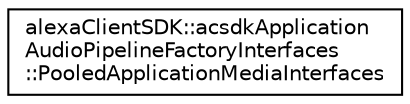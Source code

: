 digraph "Graphical Class Hierarchy"
{
 // LATEX_PDF_SIZE
  edge [fontname="Helvetica",fontsize="10",labelfontname="Helvetica",labelfontsize="10"];
  node [fontname="Helvetica",fontsize="10",shape=record];
  rankdir="LR";
  Node0 [label="alexaClientSDK::acsdkApplication\lAudioPipelineFactoryInterfaces\l::PooledApplicationMediaInterfaces",height=0.2,width=0.4,color="black", fillcolor="white", style="filled",URL="$structalexa_client_s_d_k_1_1acsdk_application_audio_pipeline_factory_interfaces_1_1_pooled_application_media_interfaces.html",tooltip=" "];
}

